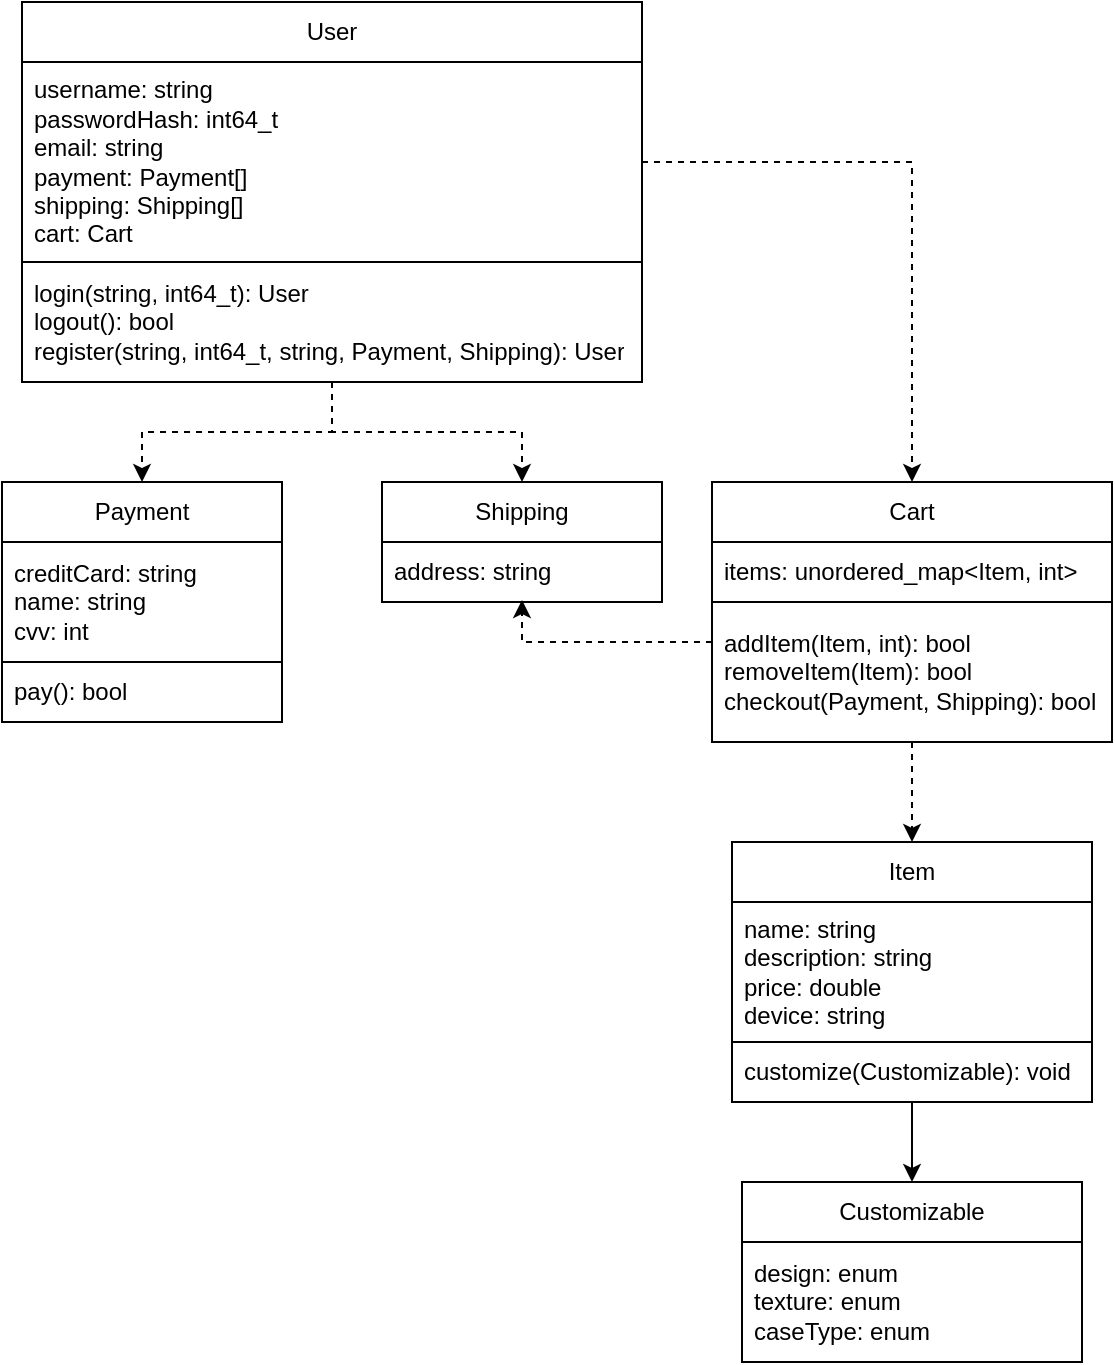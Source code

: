 <mxfile version="22.0.2" type="device">
  <diagram name="Page-1" id="HQ_ZutjNbIalidTUqHCl">
    <mxGraphModel dx="1280" dy="860" grid="1" gridSize="10" guides="1" tooltips="1" connect="1" arrows="1" fold="1" page="1" pageScale="1" pageWidth="850" pageHeight="1100" math="0" shadow="0">
      <root>
        <mxCell id="0" />
        <mxCell id="1" parent="0" />
        <mxCell id="CdF8BK_z3DKP7OR2bKnu-33" style="edgeStyle=orthogonalEdgeStyle;rounded=0;orthogonalLoop=1;jettySize=auto;html=1;dashed=1;" parent="1" source="CdF8BK_z3DKP7OR2bKnu-5" target="CdF8BK_z3DKP7OR2bKnu-29" edge="1">
          <mxGeometry relative="1" as="geometry" />
        </mxCell>
        <mxCell id="CdF8BK_z3DKP7OR2bKnu-45" style="edgeStyle=orthogonalEdgeStyle;rounded=0;orthogonalLoop=1;jettySize=auto;html=1;entryX=0.5;entryY=0;entryDx=0;entryDy=0;dashed=1;" parent="1" source="CdF8BK_z3DKP7OR2bKnu-5" target="CdF8BK_z3DKP7OR2bKnu-41" edge="1">
          <mxGeometry relative="1" as="geometry" />
        </mxCell>
        <mxCell id="CdF8BK_z3DKP7OR2bKnu-5" value="User" style="swimlane;fontStyle=0;childLayout=stackLayout;horizontal=1;startSize=30;horizontalStack=0;resizeParent=1;resizeParentMax=0;resizeLast=0;collapsible=1;marginBottom=0;whiteSpace=wrap;html=1;" parent="1" vertex="1">
          <mxGeometry x="80" y="80" width="310" height="190" as="geometry" />
        </mxCell>
        <mxCell id="CdF8BK_z3DKP7OR2bKnu-6" value="username: string&lt;br&gt;passwordHash: int64_t&lt;br&gt;email: string&lt;br&gt;payment: Payment[]&lt;br&gt;shipping: Shipping[]&lt;br&gt;cart: Cart" style="text;strokeColor=default;fillColor=none;align=left;verticalAlign=middle;spacingLeft=4;spacingRight=4;overflow=hidden;points=[[0,0.5],[1,0.5]];portConstraint=eastwest;rotatable=0;whiteSpace=wrap;html=1;" parent="CdF8BK_z3DKP7OR2bKnu-5" vertex="1">
          <mxGeometry y="30" width="310" height="100" as="geometry" />
        </mxCell>
        <mxCell id="CdF8BK_z3DKP7OR2bKnu-7" value="login(string, int64_t): User&lt;br&gt;logout(): bool&lt;br&gt;register(string, int64_t, string, Payment, Shipping): User" style="text;strokeColor=none;fillColor=none;align=left;verticalAlign=middle;spacingLeft=4;spacingRight=4;overflow=hidden;points=[[0,0.5],[1,0.5]];portConstraint=eastwest;rotatable=0;whiteSpace=wrap;html=1;" parent="CdF8BK_z3DKP7OR2bKnu-5" vertex="1">
          <mxGeometry y="130" width="310" height="60" as="geometry" />
        </mxCell>
        <mxCell id="g-5fMv4YIOCGBpRVtwry-5" style="edgeStyle=orthogonalEdgeStyle;rounded=0;orthogonalLoop=1;jettySize=auto;html=1;entryX=0.5;entryY=0;entryDx=0;entryDy=0;dashed=1;" edge="1" parent="1" source="CdF8BK_z3DKP7OR2bKnu-9" target="g-5fMv4YIOCGBpRVtwry-1">
          <mxGeometry relative="1" as="geometry" />
        </mxCell>
        <mxCell id="CdF8BK_z3DKP7OR2bKnu-9" value="Cart" style="swimlane;fontStyle=0;childLayout=stackLayout;horizontal=1;startSize=30;horizontalStack=0;resizeParent=1;resizeParentMax=0;resizeLast=0;collapsible=1;marginBottom=0;whiteSpace=wrap;html=1;" parent="1" vertex="1">
          <mxGeometry x="425" y="320" width="200" height="130" as="geometry" />
        </mxCell>
        <mxCell id="CdF8BK_z3DKP7OR2bKnu-10" value="items: unordered_map&amp;lt;Item, int&amp;gt;" style="text;strokeColor=none;fillColor=none;align=left;verticalAlign=middle;spacingLeft=4;spacingRight=4;overflow=hidden;points=[[0,0.5],[1,0.5]];portConstraint=eastwest;rotatable=0;whiteSpace=wrap;html=1;" parent="CdF8BK_z3DKP7OR2bKnu-9" vertex="1">
          <mxGeometry y="30" width="200" height="30" as="geometry" />
        </mxCell>
        <mxCell id="CdF8BK_z3DKP7OR2bKnu-12" value="addItem(Item, int): bool&lt;br&gt;removeItem(Item): bool&lt;br&gt;checkout(Payment, Shipping): bool" style="text;strokeColor=default;fillColor=none;align=left;verticalAlign=middle;spacingLeft=4;spacingRight=4;overflow=hidden;points=[[0,0.5],[1,0.5]];portConstraint=eastwest;rotatable=0;whiteSpace=wrap;html=1;" parent="CdF8BK_z3DKP7OR2bKnu-9" vertex="1">
          <mxGeometry y="60" width="200" height="70" as="geometry" />
        </mxCell>
        <mxCell id="CdF8BK_z3DKP7OR2bKnu-13" style="edgeStyle=orthogonalEdgeStyle;rounded=0;orthogonalLoop=1;jettySize=auto;html=1;exitX=1;exitY=0.5;exitDx=0;exitDy=0;entryX=0.5;entryY=0;entryDx=0;entryDy=0;dashed=1;" parent="1" source="CdF8BK_z3DKP7OR2bKnu-6" target="CdF8BK_z3DKP7OR2bKnu-9" edge="1">
          <mxGeometry relative="1" as="geometry" />
        </mxCell>
        <mxCell id="CdF8BK_z3DKP7OR2bKnu-23" value="Customizable" style="swimlane;fontStyle=0;childLayout=stackLayout;horizontal=1;startSize=30;horizontalStack=0;resizeParent=1;resizeParentMax=0;resizeLast=0;collapsible=1;marginBottom=0;whiteSpace=wrap;html=1;" parent="1" vertex="1">
          <mxGeometry x="440" y="670" width="170" height="90" as="geometry" />
        </mxCell>
        <mxCell id="CdF8BK_z3DKP7OR2bKnu-24" value="design: enum&lt;br&gt;texture: enum&lt;br&gt;caseType: enum" style="text;strokeColor=default;fillColor=none;align=left;verticalAlign=middle;spacingLeft=4;spacingRight=4;overflow=hidden;points=[[0,0.5],[1,0.5]];portConstraint=eastwest;rotatable=0;whiteSpace=wrap;html=1;" parent="CdF8BK_z3DKP7OR2bKnu-23" vertex="1">
          <mxGeometry y="30" width="170" height="60" as="geometry" />
        </mxCell>
        <mxCell id="CdF8BK_z3DKP7OR2bKnu-29" value="Shipping" style="swimlane;fontStyle=0;childLayout=stackLayout;horizontal=1;startSize=30;horizontalStack=0;resizeParent=1;resizeParentMax=0;resizeLast=0;collapsible=1;marginBottom=0;whiteSpace=wrap;html=1;" parent="1" vertex="1">
          <mxGeometry x="260" y="320" width="140" height="60" as="geometry" />
        </mxCell>
        <mxCell id="CdF8BK_z3DKP7OR2bKnu-30" value="address: string" style="text;strokeColor=default;fillColor=none;align=left;verticalAlign=middle;spacingLeft=4;spacingRight=4;overflow=hidden;points=[[0,0.5],[1,0.5]];portConstraint=eastwest;rotatable=0;whiteSpace=wrap;html=1;" parent="CdF8BK_z3DKP7OR2bKnu-29" vertex="1">
          <mxGeometry y="30" width="140" height="30" as="geometry" />
        </mxCell>
        <mxCell id="CdF8BK_z3DKP7OR2bKnu-40" style="edgeStyle=orthogonalEdgeStyle;rounded=0;orthogonalLoop=1;jettySize=auto;html=1;entryX=0.5;entryY=0.967;entryDx=0;entryDy=0;entryPerimeter=0;dashed=1;" parent="1" source="CdF8BK_z3DKP7OR2bKnu-9" target="CdF8BK_z3DKP7OR2bKnu-30" edge="1">
          <mxGeometry relative="1" as="geometry">
            <Array as="points">
              <mxPoint x="330" y="400" />
            </Array>
          </mxGeometry>
        </mxCell>
        <mxCell id="CdF8BK_z3DKP7OR2bKnu-41" value="Payment" style="swimlane;fontStyle=0;childLayout=stackLayout;horizontal=1;startSize=30;horizontalStack=0;resizeParent=1;resizeParentMax=0;resizeLast=0;collapsible=1;marginBottom=0;whiteSpace=wrap;html=1;" parent="1" vertex="1">
          <mxGeometry x="70" y="320" width="140" height="120" as="geometry" />
        </mxCell>
        <mxCell id="CdF8BK_z3DKP7OR2bKnu-42" value="creditCard: string&lt;br style=&quot;border-color: var(--border-color);&quot;&gt;name: string&lt;br style=&quot;border-color: var(--border-color);&quot;&gt;cvv: int" style="text;strokeColor=default;fillColor=none;align=left;verticalAlign=middle;spacingLeft=4;spacingRight=4;overflow=hidden;points=[[0,0.5],[1,0.5]];portConstraint=eastwest;rotatable=0;whiteSpace=wrap;html=1;" parent="CdF8BK_z3DKP7OR2bKnu-41" vertex="1">
          <mxGeometry y="30" width="140" height="60" as="geometry" />
        </mxCell>
        <mxCell id="CdF8BK_z3DKP7OR2bKnu-43" value="pay(): bool" style="text;strokeColor=none;fillColor=none;align=left;verticalAlign=middle;spacingLeft=4;spacingRight=4;overflow=hidden;points=[[0,0.5],[1,0.5]];portConstraint=eastwest;rotatable=0;whiteSpace=wrap;html=1;" parent="CdF8BK_z3DKP7OR2bKnu-41" vertex="1">
          <mxGeometry y="90" width="140" height="30" as="geometry" />
        </mxCell>
        <mxCell id="g-5fMv4YIOCGBpRVtwry-6" style="edgeStyle=orthogonalEdgeStyle;rounded=0;orthogonalLoop=1;jettySize=auto;html=1;entryX=0.5;entryY=0;entryDx=0;entryDy=0;" edge="1" parent="1" source="g-5fMv4YIOCGBpRVtwry-1" target="CdF8BK_z3DKP7OR2bKnu-23">
          <mxGeometry relative="1" as="geometry" />
        </mxCell>
        <mxCell id="g-5fMv4YIOCGBpRVtwry-1" value="Item" style="swimlane;fontStyle=0;childLayout=stackLayout;horizontal=1;startSize=30;horizontalStack=0;resizeParent=1;resizeParentMax=0;resizeLast=0;collapsible=1;marginBottom=0;whiteSpace=wrap;html=1;" vertex="1" parent="1">
          <mxGeometry x="435" y="500" width="180" height="130" as="geometry" />
        </mxCell>
        <mxCell id="g-5fMv4YIOCGBpRVtwry-2" value="name: string&lt;br style=&quot;border-color: var(--border-color);&quot;&gt;description: string&lt;br style=&quot;border-color: var(--border-color);&quot;&gt;price: double&lt;br style=&quot;border-color: var(--border-color);&quot;&gt;device: string" style="text;strokeColor=default;fillColor=none;align=left;verticalAlign=middle;spacingLeft=4;spacingRight=4;overflow=hidden;points=[[0,0.5],[1,0.5]];portConstraint=eastwest;rotatable=0;whiteSpace=wrap;html=1;" vertex="1" parent="g-5fMv4YIOCGBpRVtwry-1">
          <mxGeometry y="30" width="180" height="70" as="geometry" />
        </mxCell>
        <mxCell id="g-5fMv4YIOCGBpRVtwry-3" value="customize(Customizable): void" style="text;strokeColor=none;fillColor=none;align=left;verticalAlign=middle;spacingLeft=4;spacingRight=4;overflow=hidden;points=[[0,0.5],[1,0.5]];portConstraint=eastwest;rotatable=0;whiteSpace=wrap;html=1;" vertex="1" parent="g-5fMv4YIOCGBpRVtwry-1">
          <mxGeometry y="100" width="180" height="30" as="geometry" />
        </mxCell>
      </root>
    </mxGraphModel>
  </diagram>
</mxfile>
